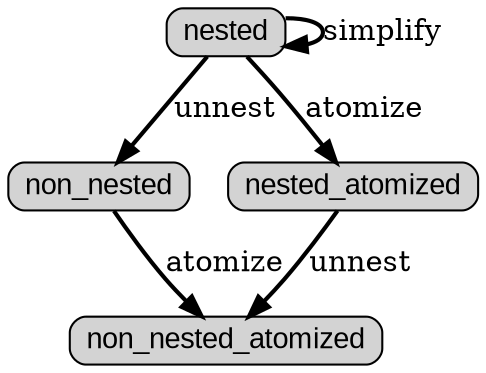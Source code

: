 digraph "token0" {
graph [ranksep=0.25, fontname=Arial,  nodesep=0.25, ranksep=0.5];
node [fontname=Arial, style="rounded,filled", height=0, width=0, shape=box];
edge [style="setlinewidth(2)"];
#comment

nested -> nested [label="simplify"]

# Do "atomize" and "unnest" commute?

nested -> non_nested [label="unnest"]
nested -> nested_atomized [label="atomize"]
non_nested -> non_nested_atomized [label="atomize"]
nested_atomized -> non_nested_atomized [label="unnest"]

}
